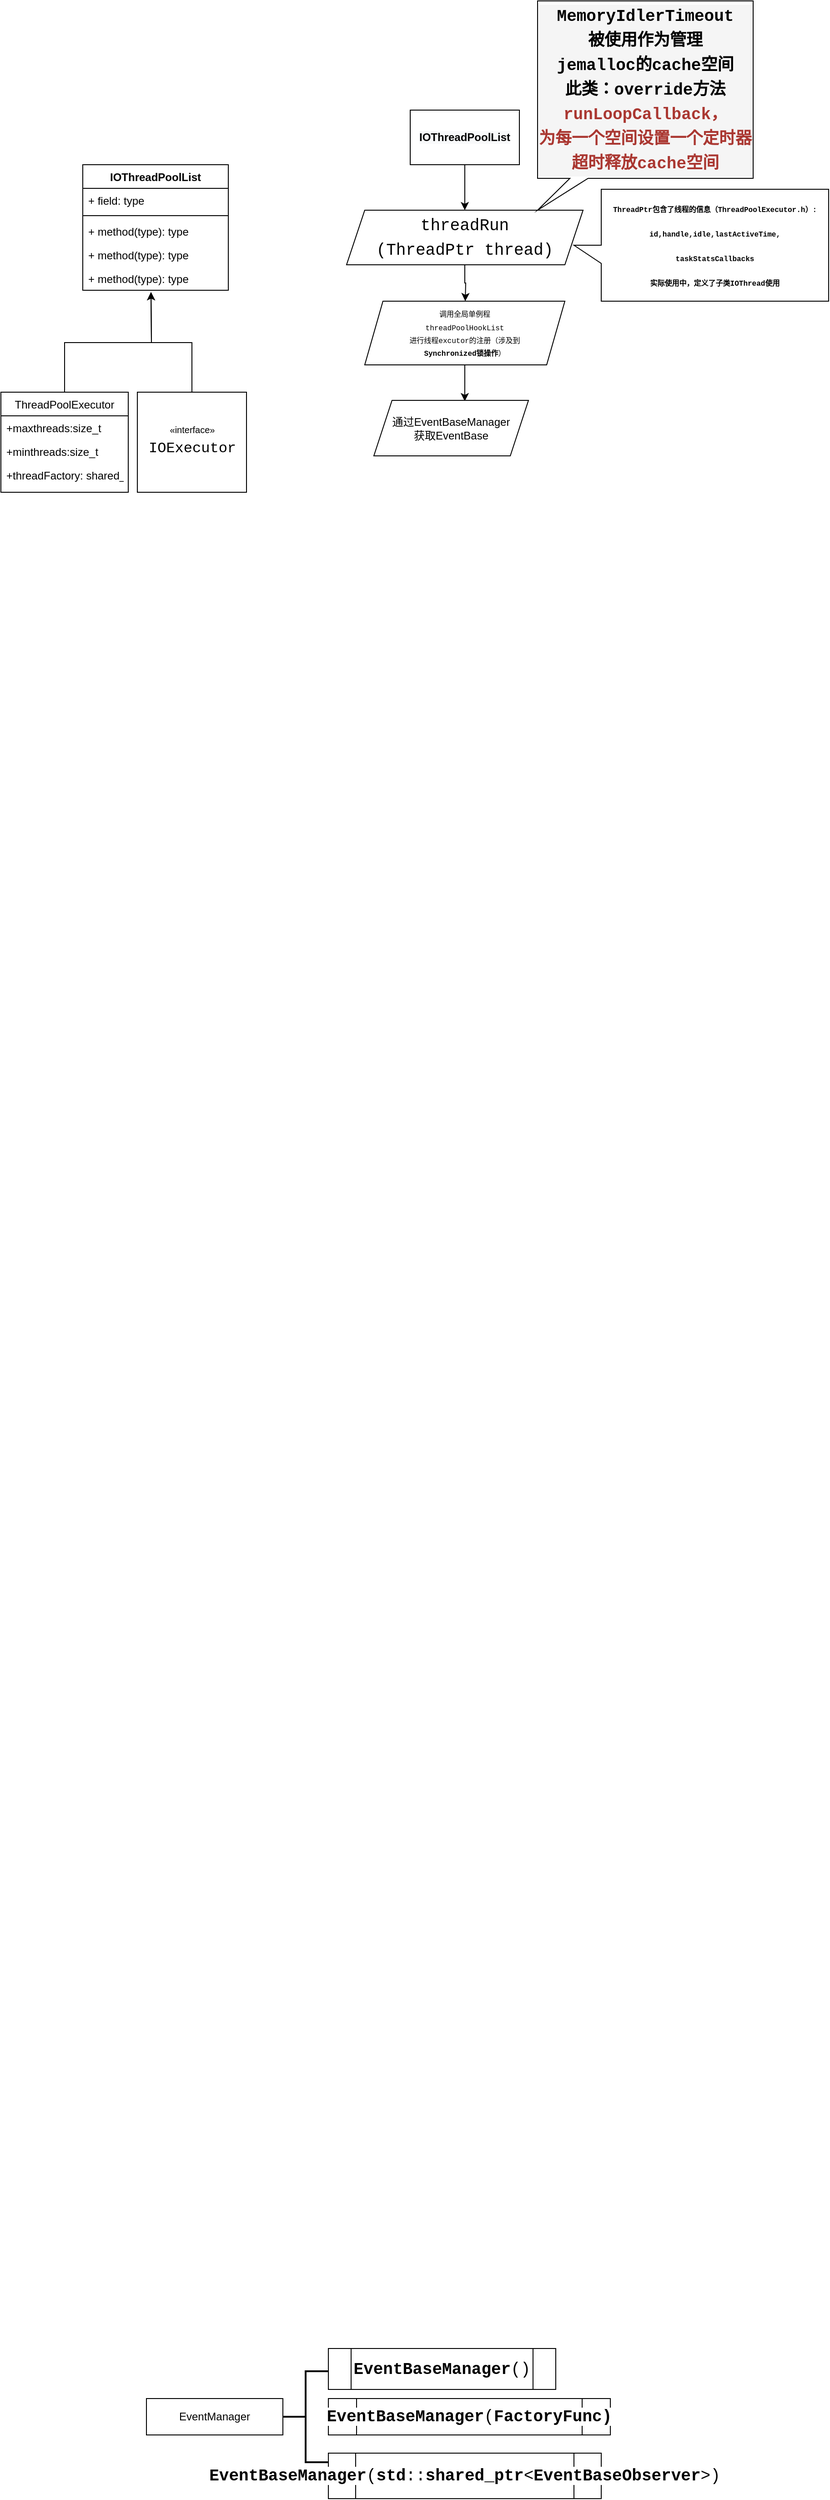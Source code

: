 <mxfile version="15.2.9" type="github">
  <diagram id="QHf-29UNBxCVypGYTipx" name="Page-1">
    <mxGraphModel dx="1298" dy="809" grid="1" gridSize="10" guides="1" tooltips="1" connect="1" arrows="1" fold="1" page="1" pageScale="1" pageWidth="827" pageHeight="1169" math="0" shadow="0">
      <root>
        <mxCell id="0" />
        <mxCell id="1" parent="0" />
        <mxCell id="qrfpIQq3YMW434FFacb4-2" value="EventManager" style="rounded=0;whiteSpace=wrap;html=1;" vertex="1" parent="1">
          <mxGeometry x="180" y="2655" width="150" height="40" as="geometry" />
        </mxCell>
        <mxCell id="qrfpIQq3YMW434FFacb4-5" value="" style="strokeWidth=2;html=1;shape=mxgraph.flowchart.annotation_2;align=left;labelPosition=right;pointerEvents=1;" vertex="1" parent="1">
          <mxGeometry x="330" y="2625" width="50" height="100" as="geometry" />
        </mxCell>
        <mxCell id="qrfpIQq3YMW434FFacb4-8" value="&lt;div style=&quot;font-family: &amp;#34;menlo&amp;#34; , &amp;#34;monaco&amp;#34; , &amp;#34;courier new&amp;#34; , monospace ; font-size: 18px ; line-height: 27px&quot;&gt;&lt;span style=&quot;background-color: rgb(255 , 255 , 255)&quot;&gt;&lt;span style=&quot;font-weight: bold&quot;&gt;EventBaseManager&lt;/span&gt;()&lt;/span&gt;&lt;/div&gt;" style="shape=process;whiteSpace=wrap;html=1;backgroundOutline=1;" vertex="1" parent="1">
          <mxGeometry x="380" y="2600" width="250" height="45" as="geometry" />
        </mxCell>
        <mxCell id="qrfpIQq3YMW434FFacb4-9" value="&lt;div style=&quot;font-family: &amp;#34;menlo&amp;#34; , &amp;#34;monaco&amp;#34; , &amp;#34;courier new&amp;#34; , monospace ; font-size: 18px ; line-height: 27px&quot;&gt;&lt;span style=&quot;background-color: rgb(255 , 255 , 255)&quot;&gt;&lt;span style=&quot;font-weight: bold&quot;&gt;EventBaseManager&lt;/span&gt;(&lt;span style=&quot;font-weight: bold&quot;&gt;FactoryFunc)&lt;/span&gt;&lt;/span&gt;&lt;/div&gt;" style="shape=process;whiteSpace=wrap;html=1;backgroundOutline=1;" vertex="1" parent="1">
          <mxGeometry x="380" y="2655" width="310" height="40" as="geometry" />
        </mxCell>
        <mxCell id="qrfpIQq3YMW434FFacb4-10" value="&lt;div style=&quot;font-family: &amp;#34;menlo&amp;#34; , &amp;#34;monaco&amp;#34; , &amp;#34;courier new&amp;#34; , monospace ; font-size: 18px ; line-height: 27px&quot;&gt;&lt;span style=&quot;background-color: rgb(255 , 255 , 255)&quot;&gt;&lt;span style=&quot;font-weight: bold&quot;&gt;EventBaseManager&lt;/span&gt;(&lt;span style=&quot;font-weight: bold&quot;&gt;std&lt;/span&gt;::&lt;span style=&quot;font-weight: bold&quot;&gt;shared_ptr&lt;/span&gt;&amp;lt;&lt;span style=&quot;font-weight: bold&quot;&gt;EventBaseObserver&lt;/span&gt;&amp;gt;)&lt;/span&gt;&lt;/div&gt;" style="shape=process;whiteSpace=wrap;html=1;backgroundOutline=1;" vertex="1" parent="1">
          <mxGeometry x="380" y="2715" width="300" height="50" as="geometry" />
        </mxCell>
        <mxCell id="qrfpIQq3YMW434FFacb4-12" value="IOThreadPoolList" style="swimlane;fontStyle=1;align=center;verticalAlign=top;childLayout=stackLayout;horizontal=1;startSize=26;horizontalStack=0;resizeParent=1;resizeParentMax=0;resizeLast=0;collapsible=1;marginBottom=0;" vertex="1" parent="1">
          <mxGeometry x="110" y="200" width="160" height="138" as="geometry" />
        </mxCell>
        <mxCell id="qrfpIQq3YMW434FFacb4-13" value="+ field: type" style="text;strokeColor=none;fillColor=none;align=left;verticalAlign=top;spacingLeft=4;spacingRight=4;overflow=hidden;rotatable=0;points=[[0,0.5],[1,0.5]];portConstraint=eastwest;" vertex="1" parent="qrfpIQq3YMW434FFacb4-12">
          <mxGeometry y="26" width="160" height="26" as="geometry" />
        </mxCell>
        <mxCell id="qrfpIQq3YMW434FFacb4-14" value="" style="line;strokeWidth=1;fillColor=none;align=left;verticalAlign=middle;spacingTop=-1;spacingLeft=3;spacingRight=3;rotatable=0;labelPosition=right;points=[];portConstraint=eastwest;" vertex="1" parent="qrfpIQq3YMW434FFacb4-12">
          <mxGeometry y="52" width="160" height="8" as="geometry" />
        </mxCell>
        <mxCell id="qrfpIQq3YMW434FFacb4-15" value="+ method(type): type" style="text;strokeColor=none;fillColor=none;align=left;verticalAlign=top;spacingLeft=4;spacingRight=4;overflow=hidden;rotatable=0;points=[[0,0.5],[1,0.5]];portConstraint=eastwest;" vertex="1" parent="qrfpIQq3YMW434FFacb4-12">
          <mxGeometry y="60" width="160" height="26" as="geometry" />
        </mxCell>
        <mxCell id="qrfpIQq3YMW434FFacb4-26" value="+ method(type): type" style="text;strokeColor=none;fillColor=none;align=left;verticalAlign=top;spacingLeft=4;spacingRight=4;overflow=hidden;rotatable=0;points=[[0,0.5],[1,0.5]];portConstraint=eastwest;" vertex="1" parent="qrfpIQq3YMW434FFacb4-12">
          <mxGeometry y="86" width="160" height="26" as="geometry" />
        </mxCell>
        <mxCell id="qrfpIQq3YMW434FFacb4-27" value="+ method(type): type" style="text;strokeColor=none;fillColor=none;align=left;verticalAlign=top;spacingLeft=4;spacingRight=4;overflow=hidden;rotatable=0;points=[[0,0.5],[1,0.5]];portConstraint=eastwest;" vertex="1" parent="qrfpIQq3YMW434FFacb4-12">
          <mxGeometry y="112" width="160" height="26" as="geometry" />
        </mxCell>
        <mxCell id="qrfpIQq3YMW434FFacb4-25" style="edgeStyle=orthogonalEdgeStyle;rounded=0;orthogonalLoop=1;jettySize=auto;html=1;exitX=0.5;exitY=0;exitDx=0;exitDy=0;fontColor=#000000;" edge="1" parent="1" source="qrfpIQq3YMW434FFacb4-16">
          <mxGeometry relative="1" as="geometry">
            <mxPoint x="185" y="340" as="targetPoint" />
          </mxGeometry>
        </mxCell>
        <mxCell id="qrfpIQq3YMW434FFacb4-16" value="&lt;span style=&quot;background-color: rgb(255 , 255 , 255)&quot;&gt;&lt;font style=&quot;font-size: 10px&quot;&gt;«interface»&lt;br&gt;&lt;/font&gt;&lt;/span&gt;&lt;div style=&quot;font-family: &amp;#34;menlo&amp;#34; , &amp;#34;monaco&amp;#34; , &amp;#34;courier new&amp;#34; , monospace ; line-height: 27px&quot;&gt;&lt;span style=&quot;background-color: rgb(255 , 255 , 255)&quot;&gt;&lt;font size=&quot;3&quot;&gt;IOExecutor&lt;/font&gt;&lt;/span&gt;&lt;/div&gt;" style="html=1;" vertex="1" parent="1">
          <mxGeometry x="170" y="450" width="120" height="110" as="geometry" />
        </mxCell>
        <mxCell id="qrfpIQq3YMW434FFacb4-21" style="edgeStyle=orthogonalEdgeStyle;rounded=0;orthogonalLoop=1;jettySize=auto;html=1;exitX=0.5;exitY=0;exitDx=0;exitDy=0;fontColor=#000000;" edge="1" parent="1" source="qrfpIQq3YMW434FFacb4-17">
          <mxGeometry relative="1" as="geometry">
            <mxPoint x="185" y="340" as="targetPoint" />
          </mxGeometry>
        </mxCell>
        <mxCell id="qrfpIQq3YMW434FFacb4-17" value="ThreadPoolExecutor" style="swimlane;fontStyle=0;childLayout=stackLayout;horizontal=1;startSize=26;fillColor=none;horizontalStack=0;resizeParent=1;resizeParentMax=0;resizeLast=0;collapsible=1;marginBottom=0;fontColor=#000000;" vertex="1" parent="1">
          <mxGeometry x="20" y="450" width="140" height="110" as="geometry" />
        </mxCell>
        <mxCell id="qrfpIQq3YMW434FFacb4-18" value="+maxthreads:size_t&#xa;" style="text;strokeColor=none;fillColor=none;align=left;verticalAlign=top;spacingLeft=4;spacingRight=4;overflow=hidden;rotatable=0;points=[[0,0.5],[1,0.5]];portConstraint=eastwest;" vertex="1" parent="qrfpIQq3YMW434FFacb4-17">
          <mxGeometry y="26" width="140" height="26" as="geometry" />
        </mxCell>
        <mxCell id="qrfpIQq3YMW434FFacb4-19" value="+minthreads:size_t" style="text;strokeColor=none;fillColor=none;align=left;verticalAlign=top;spacingLeft=4;spacingRight=4;overflow=hidden;rotatable=0;points=[[0,0.5],[1,0.5]];portConstraint=eastwest;" vertex="1" parent="qrfpIQq3YMW434FFacb4-17">
          <mxGeometry y="52" width="140" height="26" as="geometry" />
        </mxCell>
        <mxCell id="qrfpIQq3YMW434FFacb4-20" value="+threadFactory: shared_ptr&#xa;" style="text;strokeColor=none;fillColor=none;align=left;verticalAlign=top;spacingLeft=4;spacingRight=4;overflow=hidden;rotatable=0;points=[[0,0.5],[1,0.5]];portConstraint=eastwest;fontColor=#000000;labelBackgroundColor=#FFFFFF;" vertex="1" parent="qrfpIQq3YMW434FFacb4-17">
          <mxGeometry y="78" width="140" height="32" as="geometry" />
        </mxCell>
        <mxCell id="qrfpIQq3YMW434FFacb4-31" value="" style="edgeStyle=orthogonalEdgeStyle;rounded=0;orthogonalLoop=1;jettySize=auto;html=1;fontColor=#000000;" edge="1" parent="1" source="qrfpIQq3YMW434FFacb4-29" target="qrfpIQq3YMW434FFacb4-30">
          <mxGeometry relative="1" as="geometry" />
        </mxCell>
        <mxCell id="qrfpIQq3YMW434FFacb4-29" value="&lt;span style=&quot;font-weight: 700 ; background-color: rgb(248 , 249 , 250)&quot;&gt;IOThreadPoolList&lt;/span&gt;" style="rounded=0;whiteSpace=wrap;html=1;labelBackgroundColor=#FFFFFF;fontColor=#000000;" vertex="1" parent="1">
          <mxGeometry x="470" y="140" width="120" height="60" as="geometry" />
        </mxCell>
        <mxCell id="qrfpIQq3YMW434FFacb4-36" style="edgeStyle=orthogonalEdgeStyle;rounded=0;orthogonalLoop=1;jettySize=auto;html=1;entryX=0.5;entryY=0;entryDx=0;entryDy=0;fontColor=#000000;" edge="1" parent="1" source="qrfpIQq3YMW434FFacb4-30">
          <mxGeometry relative="1" as="geometry">
            <mxPoint x="530.5" y="350" as="targetPoint" />
          </mxGeometry>
        </mxCell>
        <mxCell id="qrfpIQq3YMW434FFacb4-30" value="&lt;div style=&quot;font-family: &amp;#34;menlo&amp;#34; , &amp;#34;monaco&amp;#34; , &amp;#34;courier new&amp;#34; , monospace ; font-size: 18px ; line-height: 27px&quot;&gt;&lt;span style=&quot;background-color: rgb(255 , 255 , 255)&quot;&gt;threadRun&lt;/span&gt;&lt;/div&gt;&lt;div style=&quot;font-family: &amp;#34;menlo&amp;#34; , &amp;#34;monaco&amp;#34; , &amp;#34;courier new&amp;#34; , monospace ; font-size: 18px ; line-height: 27px&quot;&gt;&lt;span style=&quot;background-color: rgb(255 , 255 , 255)&quot;&gt;(ThreadPtr thread)&lt;/span&gt;&lt;/div&gt;" style="shape=parallelogram;perimeter=parallelogramPerimeter;whiteSpace=wrap;html=1;fixedSize=1;rounded=0;labelBackgroundColor=#FFFFFF;" vertex="1" parent="1">
          <mxGeometry x="400" y="250" width="260" height="60" as="geometry" />
        </mxCell>
        <mxCell id="qrfpIQq3YMW434FFacb4-32" value="&lt;div style=&quot;background-color: rgb(245 , 245 , 245) ; font-family: &amp;#34;menlo&amp;#34; , &amp;#34;monaco&amp;#34; , &amp;#34;courier new&amp;#34; , monospace ; font-size: 18px ; line-height: 27px&quot;&gt;&lt;span style=&quot;font-weight: bold&quot;&gt;MemoryIdlerTimeout&lt;/span&gt;&lt;/div&gt;&lt;div style=&quot;background-color: rgb(245 , 245 , 245) ; font-family: &amp;#34;menlo&amp;#34; , &amp;#34;monaco&amp;#34; , &amp;#34;courier new&amp;#34; , monospace ; font-size: 18px ; line-height: 27px&quot;&gt;&lt;b&gt;被使用作为管理&lt;/b&gt;&lt;/div&gt;&lt;div style=&quot;background-color: rgb(245 , 245 , 245) ; font-family: &amp;#34;menlo&amp;#34; , &amp;#34;monaco&amp;#34; , &amp;#34;courier new&amp;#34; , monospace ; font-size: 18px ; line-height: 27px&quot;&gt;&lt;b&gt;jemalloc的cache空间&lt;/b&gt;&lt;/div&gt;&lt;div style=&quot;background-color: rgb(245 , 245 , 245) ; font-family: &amp;#34;menlo&amp;#34; , &amp;#34;monaco&amp;#34; , &amp;#34;courier new&amp;#34; , monospace ; font-size: 18px ; line-height: 27px&quot;&gt;&lt;b&gt;此类：override方法&lt;/b&gt;&lt;span style=&quot;color: rgb(170 , 55 , 49) ; font-weight: bold ; font-family: &amp;#34;menlo&amp;#34; , &amp;#34;monaco&amp;#34; , &amp;#34;courier new&amp;#34; , monospace&quot;&gt;runLoopCallback，&lt;/span&gt;&lt;/div&gt;&lt;div style=&quot;background-color: rgb(245 , 245 , 245) ; font-family: &amp;#34;menlo&amp;#34; , &amp;#34;monaco&amp;#34; , &amp;#34;courier new&amp;#34; , monospace ; font-size: 18px ; line-height: 27px&quot;&gt;&lt;span style=&quot;color: rgb(170 , 55 , 49) ; font-weight: bold ; font-family: &amp;#34;menlo&amp;#34; , &amp;#34;monaco&amp;#34; , &amp;#34;courier new&amp;#34; , monospace&quot;&gt;为每一个空间设置一个定时器&lt;/span&gt;&lt;/div&gt;&lt;div style=&quot;background-color: rgb(245 , 245 , 245) ; font-family: &amp;#34;menlo&amp;#34; , &amp;#34;monaco&amp;#34; , &amp;#34;courier new&amp;#34; , monospace ; font-size: 18px ; line-height: 27px&quot;&gt;&lt;span style=&quot;color: rgb(170 , 55 , 49) ; font-weight: bold ; font-family: &amp;#34;menlo&amp;#34; , &amp;#34;monaco&amp;#34; , &amp;#34;courier new&amp;#34; , monospace&quot;&gt;超时释放cache空间&lt;/span&gt;&lt;/div&gt;" style="shape=callout;whiteSpace=wrap;html=1;perimeter=calloutPerimeter;labelBackgroundColor=#FFFFFF;fontColor=#000000;position2=0;size=35;position=0.15;" vertex="1" parent="1">
          <mxGeometry x="610" y="20" width="237" height="230" as="geometry" />
        </mxCell>
        <mxCell id="qrfpIQq3YMW434FFacb4-37" value="&lt;div style=&quot;font-family: &amp;#34;menlo&amp;#34; , &amp;#34;monaco&amp;#34; , &amp;#34;courier new&amp;#34; , monospace ; line-height: 27px&quot;&gt;&lt;span style=&quot;font-weight: bold ; background-color: rgb(255 , 255 , 255)&quot;&gt;&lt;font style=&quot;font-size: 8px&quot;&gt;ThreadPtr包含了线程的信息（ThreadPoolExecutor.h）:&lt;/font&gt;&lt;/span&gt;&lt;/div&gt;&lt;div style=&quot;font-family: &amp;#34;menlo&amp;#34; , &amp;#34;monaco&amp;#34; , &amp;#34;courier new&amp;#34; , monospace ; line-height: 27px&quot;&gt;&lt;span style=&quot;font-weight: bold ; background-color: rgb(255 , 255 , 255)&quot;&gt;&lt;font style=&quot;font-size: 8px&quot;&gt;id,handle,idle,lastActiveTime,&lt;/font&gt;&lt;/span&gt;&lt;/div&gt;&lt;div style=&quot;font-family: &amp;#34;menlo&amp;#34; , &amp;#34;monaco&amp;#34; , &amp;#34;courier new&amp;#34; , monospace ; line-height: 27px&quot;&gt;&lt;span style=&quot;font-weight: bold ; background-color: rgb(255 , 255 , 255)&quot;&gt;&lt;font style=&quot;font-size: 8px&quot;&gt;taskStatsCallbacks&lt;/font&gt;&lt;/span&gt;&lt;/div&gt;&lt;div style=&quot;font-family: &amp;#34;menlo&amp;#34; , &amp;#34;monaco&amp;#34; , &amp;#34;courier new&amp;#34; , monospace ; line-height: 27px&quot;&gt;&lt;span style=&quot;font-weight: bold ; background-color: rgb(255 , 255 , 255)&quot;&gt;&lt;font style=&quot;font-size: 8px&quot;&gt;实际使用中，定义了子类IOThread使用&lt;/font&gt;&lt;/span&gt;&lt;/div&gt;" style="shape=callout;whiteSpace=wrap;html=1;perimeter=calloutPerimeter;labelBackgroundColor=#FFFFFF;fontColor=#000000;direction=south;" vertex="1" parent="1">
          <mxGeometry x="650" y="227" width="280" height="123" as="geometry" />
        </mxCell>
        <mxCell id="qrfpIQq3YMW434FFacb4-42" style="edgeStyle=orthogonalEdgeStyle;rounded=0;orthogonalLoop=1;jettySize=auto;html=1;entryX=0.588;entryY=0.016;entryDx=0;entryDy=0;entryPerimeter=0;fontColor=#000000;" edge="1" parent="1" source="qrfpIQq3YMW434FFacb4-38" target="qrfpIQq3YMW434FFacb4-39">
          <mxGeometry relative="1" as="geometry" />
        </mxCell>
        <mxCell id="qrfpIQq3YMW434FFacb4-38" value="&lt;span&gt;&lt;font style=&quot;font-size: 8px&quot;&gt;调用全局单例程&lt;br&gt;&lt;span style=&quot;font-family: &amp;#34;menlo&amp;#34; , &amp;#34;monaco&amp;#34; , &amp;#34;courier new&amp;#34; , monospace&quot;&gt;threadPoolHookList&lt;br&gt;进行线程excutor的注册（涉及到&lt;br&gt;&lt;/span&gt;&lt;/font&gt;&lt;/span&gt;&lt;span style=&quot;font-weight: bold ; font-family: &amp;#34;menlo&amp;#34; , &amp;#34;monaco&amp;#34; , &amp;#34;courier new&amp;#34; , monospace&quot;&gt;&lt;font style=&quot;font-size: 8px&quot;&gt;Synchronized锁操作&lt;/font&gt;&lt;/span&gt;&lt;span style=&quot;font-size: 8px ; font-family: &amp;#34;menlo&amp;#34; , &amp;#34;monaco&amp;#34; , &amp;#34;courier new&amp;#34; , monospace&quot;&gt;）&lt;/span&gt;" style="shape=parallelogram;perimeter=parallelogramPerimeter;whiteSpace=wrap;html=1;fixedSize=1;labelBackgroundColor=#FFFFFF;fontColor=#000000;" vertex="1" parent="1">
          <mxGeometry x="420" y="350" width="220" height="70" as="geometry" />
        </mxCell>
        <mxCell id="qrfpIQq3YMW434FFacb4-39" value="通过EventBaseManager&lt;br&gt;获取EventBase" style="shape=parallelogram;perimeter=parallelogramPerimeter;whiteSpace=wrap;html=1;fixedSize=1;labelBackgroundColor=#FFFFFF;fontColor=#000000;" vertex="1" parent="1">
          <mxGeometry x="430" y="459" width="170" height="61" as="geometry" />
        </mxCell>
      </root>
    </mxGraphModel>
  </diagram>
</mxfile>
